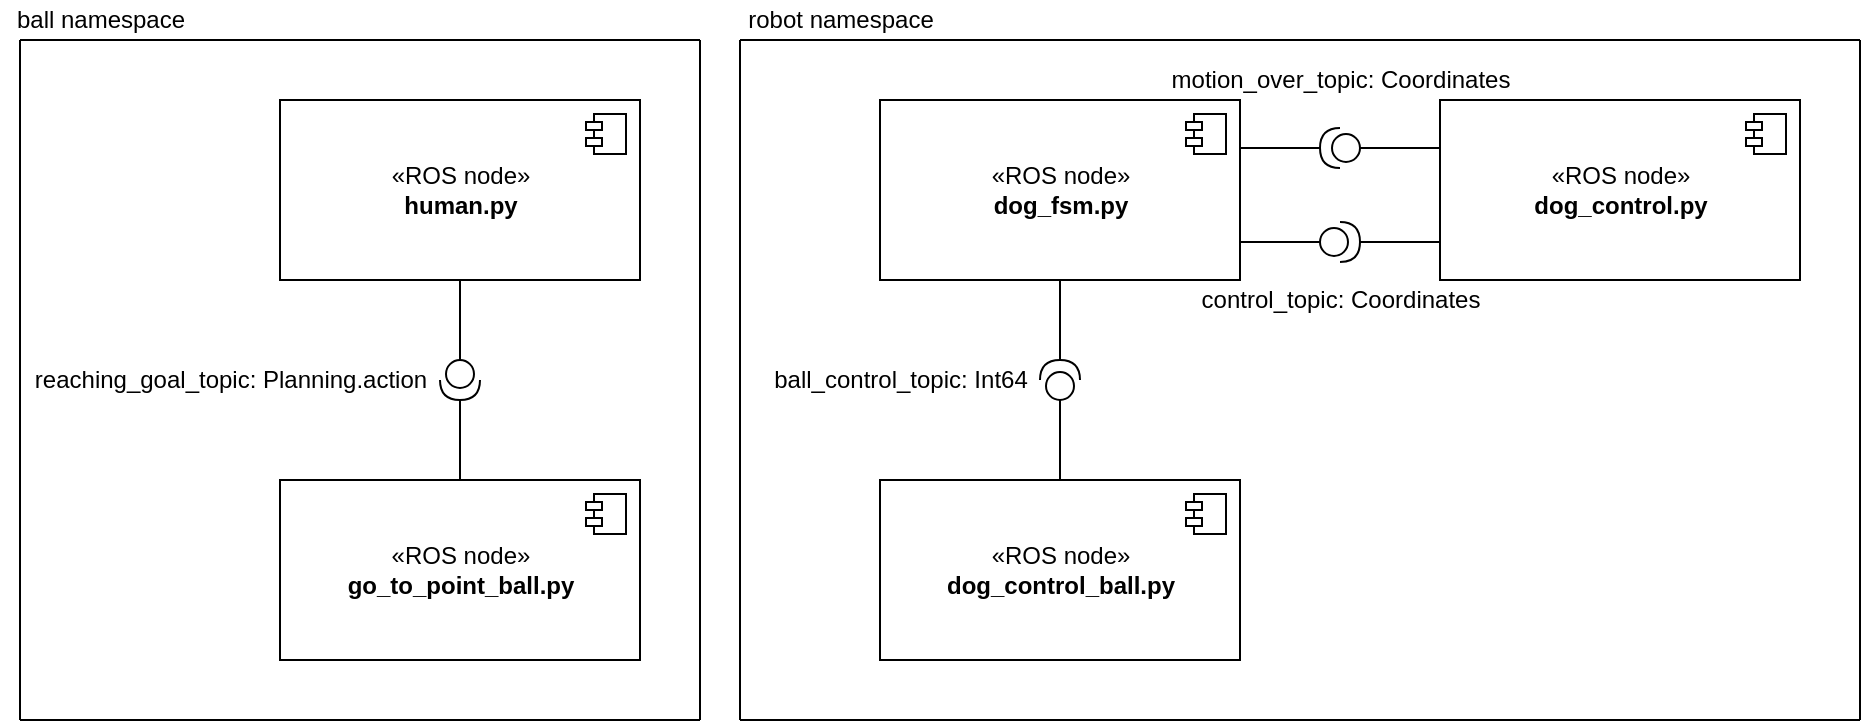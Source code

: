 <mxfile version="14.1.1" type="device"><diagram name="Page-1" id="929967ad-93f9-6ef4-fab6-5d389245f69c"><mxGraphModel dx="1022" dy="475" grid="1" gridSize="10" guides="1" tooltips="1" connect="1" arrows="1" fold="1" page="1" pageScale="1.5" pageWidth="1169" pageHeight="826" background="none" math="0" shadow="0"><root><mxCell id="0" style=";html=1;"/><mxCell id="1" style=";html=1;" parent="0"/><mxCell id="u4Q-Aoqh4xQkBzfOhJR--3" value="«ROS node»&lt;br&gt;&lt;b&gt;human.py&lt;/b&gt;" style="html=1;dropTarget=0;" parent="1" vertex="1"><mxGeometry x="170" y="100" width="180" height="90" as="geometry"/></mxCell><mxCell id="u4Q-Aoqh4xQkBzfOhJR--4" value="" style="shape=module;jettyWidth=8;jettyHeight=4;" parent="u4Q-Aoqh4xQkBzfOhJR--3" vertex="1"><mxGeometry x="1" width="20" height="20" relative="1" as="geometry"><mxPoint x="-27" y="7" as="offset"/></mxGeometry></mxCell><mxCell id="u4Q-Aoqh4xQkBzfOhJR--7" value="«ROS node»&lt;br&gt;&lt;b&gt;dog_fsm.py&lt;/b&gt;" style="html=1;dropTarget=0;" parent="1" vertex="1"><mxGeometry x="470" y="100" width="180" height="90" as="geometry"/></mxCell><mxCell id="u4Q-Aoqh4xQkBzfOhJR--8" value="" style="shape=module;jettyWidth=8;jettyHeight=4;" parent="u4Q-Aoqh4xQkBzfOhJR--7" vertex="1"><mxGeometry x="1" width="20" height="20" relative="1" as="geometry"><mxPoint x="-27" y="7" as="offset"/></mxGeometry></mxCell><mxCell id="u4Q-Aoqh4xQkBzfOhJR--9" value="«ROS node»&lt;br&gt;&lt;b&gt;dog_control.py&lt;/b&gt;" style="html=1;dropTarget=0;" parent="1" vertex="1"><mxGeometry x="750" y="100" width="180" height="90" as="geometry"/></mxCell><mxCell id="u4Q-Aoqh4xQkBzfOhJR--10" value="" style="shape=module;jettyWidth=8;jettyHeight=4;" parent="u4Q-Aoqh4xQkBzfOhJR--9" vertex="1"><mxGeometry x="1" width="20" height="20" relative="1" as="geometry"><mxPoint x="-27" y="7" as="offset"/></mxGeometry></mxCell><mxCell id="u4Q-Aoqh4xQkBzfOhJR--17" value="" style="shape=providedRequiredInterface;html=1;verticalLabelPosition=bottom;direction=south;" parent="1" vertex="1"><mxGeometry x="250" y="230" width="20" height="20" as="geometry"/></mxCell><mxCell id="u4Q-Aoqh4xQkBzfOhJR--20" value="" style="line;strokeWidth=1;fillColor=none;align=left;verticalAlign=middle;spacingTop=-1;spacingLeft=3;spacingRight=3;rotatable=0;labelPosition=right;points=[];portConstraint=eastwest;direction=south;" parent="1" vertex="1"><mxGeometry x="256" y="250" width="8" height="40" as="geometry"/></mxCell><mxCell id="u4Q-Aoqh4xQkBzfOhJR--25" value="reaching_goal_topic: Planning.action" style="text;html=1;align=center;verticalAlign=middle;resizable=0;points=[];autosize=1;" parent="1" vertex="1"><mxGeometry x="40" y="230" width="210" height="20" as="geometry"/></mxCell><mxCell id="u4Q-Aoqh4xQkBzfOhJR--26" value="control_topic: Coordinates" style="text;html=1;align=center;verticalAlign=middle;resizable=0;points=[];autosize=1;" parent="1" vertex="1"><mxGeometry x="625" y="190" width="150" height="20" as="geometry"/></mxCell><mxCell id="2MGHzoBcjqpFpk-KikV4-4" value="motion_over_topic: Coordinates" style="text;html=1;align=center;verticalAlign=middle;resizable=0;points=[];autosize=1;" parent="1" vertex="1"><mxGeometry x="610" y="80" width="180" height="20" as="geometry"/></mxCell><mxCell id="xkh4M2jthn0UpmuMeKKK-1" value="«ROS node»&lt;br&gt;&lt;b&gt;go_to_point_ball.py&lt;/b&gt;" style="html=1;dropTarget=0;" parent="1" vertex="1"><mxGeometry x="170" y="290" width="180" height="90" as="geometry"/></mxCell><mxCell id="xkh4M2jthn0UpmuMeKKK-2" value="" style="shape=module;jettyWidth=8;jettyHeight=4;" parent="xkh4M2jthn0UpmuMeKKK-1" vertex="1"><mxGeometry x="1" width="20" height="20" relative="1" as="geometry"><mxPoint x="-27" y="7" as="offset"/></mxGeometry></mxCell><mxCell id="xkh4M2jthn0UpmuMeKKK-3" value="«ROS node»&lt;br&gt;&lt;b&gt;dog_control_ball.py&lt;/b&gt;" style="html=1;dropTarget=0;" parent="1" vertex="1"><mxGeometry x="470" y="290" width="180" height="90" as="geometry"/></mxCell><mxCell id="xkh4M2jthn0UpmuMeKKK-4" value="" style="shape=module;jettyWidth=8;jettyHeight=4;" parent="xkh4M2jthn0UpmuMeKKK-3" vertex="1"><mxGeometry x="1" width="20" height="20" relative="1" as="geometry"><mxPoint x="-27" y="7" as="offset"/></mxGeometry></mxCell><mxCell id="xkh4M2jthn0UpmuMeKKK-6" value="" style="line;strokeWidth=1;fillColor=none;align=left;verticalAlign=middle;spacingTop=-1;spacingLeft=3;spacingRight=3;rotatable=0;labelPosition=right;points=[];portConstraint=eastwest;direction=south;" parent="1" vertex="1"><mxGeometry x="256" y="190" width="8" height="40" as="geometry"/></mxCell><mxCell id="xkh4M2jthn0UpmuMeKKK-8" value="" style="shape=providedRequiredInterface;html=1;verticalLabelPosition=bottom;direction=north;" parent="1" vertex="1"><mxGeometry x="550" y="230" width="20" height="20" as="geometry"/></mxCell><mxCell id="xkh4M2jthn0UpmuMeKKK-9" value="" style="line;strokeWidth=1;fillColor=none;align=left;verticalAlign=middle;spacingTop=-1;spacingLeft=3;spacingRight=3;rotatable=0;labelPosition=right;points=[];portConstraint=eastwest;direction=south;" parent="1" vertex="1"><mxGeometry x="556" y="250" width="8" height="40" as="geometry"/></mxCell><mxCell id="xkh4M2jthn0UpmuMeKKK-10" value="" style="line;strokeWidth=1;fillColor=none;align=left;verticalAlign=middle;spacingTop=-1;spacingLeft=3;spacingRight=3;rotatable=0;labelPosition=right;points=[];portConstraint=eastwest;direction=south;" parent="1" vertex="1"><mxGeometry x="556" y="190" width="8" height="40" as="geometry"/></mxCell><mxCell id="xkh4M2jthn0UpmuMeKKK-11" value="" style="line;strokeWidth=1;fillColor=none;align=left;verticalAlign=middle;spacingTop=-1;spacingLeft=3;spacingRight=3;rotatable=0;labelPosition=right;points=[];portConstraint=eastwest;direction=west;" parent="1" vertex="1"><mxGeometry x="650" y="120" width="40" height="8" as="geometry"/></mxCell><mxCell id="xkh4M2jthn0UpmuMeKKK-12" value="" style="line;strokeWidth=1;fillColor=none;align=left;verticalAlign=middle;spacingTop=-1;spacingLeft=3;spacingRight=3;rotatable=0;labelPosition=right;points=[];portConstraint=eastwest;direction=west;" parent="1" vertex="1"><mxGeometry x="710" y="120" width="40" height="8" as="geometry"/></mxCell><mxCell id="xkh4M2jthn0UpmuMeKKK-14" value="" style="shape=providedRequiredInterface;html=1;verticalLabelPosition=bottom;direction=east;" parent="1" vertex="1"><mxGeometry x="690" y="161" width="20" height="20" as="geometry"/></mxCell><mxCell id="xkh4M2jthn0UpmuMeKKK-16" value="" style="line;strokeWidth=1;fillColor=none;align=left;verticalAlign=middle;spacingTop=-1;spacingLeft=3;spacingRight=3;rotatable=0;labelPosition=right;points=[];portConstraint=eastwest;direction=west;" parent="1" vertex="1"><mxGeometry x="650" y="167" width="40" height="8" as="geometry"/></mxCell><mxCell id="xkh4M2jthn0UpmuMeKKK-17" value="" style="line;strokeWidth=1;fillColor=none;align=left;verticalAlign=middle;spacingTop=-1;spacingLeft=3;spacingRight=3;rotatable=0;labelPosition=right;points=[];portConstraint=eastwest;direction=west;" parent="1" vertex="1"><mxGeometry x="710" y="167" width="40" height="8" as="geometry"/></mxCell><mxCell id="xkh4M2jthn0UpmuMeKKK-19" value="" style="shape=providedRequiredInterface;html=1;verticalLabelPosition=bottom;direction=west;" parent="1" vertex="1"><mxGeometry x="690" y="114" width="20" height="20" as="geometry"/></mxCell><mxCell id="xkh4M2jthn0UpmuMeKKK-20" value="ball_control_topic: Int64" style="text;html=1;align=center;verticalAlign=middle;resizable=0;points=[];autosize=1;" parent="1" vertex="1"><mxGeometry x="410" y="230" width="140" height="20" as="geometry"/></mxCell><mxCell id="xkh4M2jthn0UpmuMeKKK-23" value="" style="endArrow=none;html=1;" parent="1" edge="1"><mxGeometry width="50" height="50" relative="1" as="geometry"><mxPoint x="40" y="410" as="sourcePoint"/><mxPoint x="40" y="70" as="targetPoint"/></mxGeometry></mxCell><mxCell id="xkh4M2jthn0UpmuMeKKK-24" value="" style="endArrow=none;html=1;" parent="1" edge="1"><mxGeometry width="50" height="50" relative="1" as="geometry"><mxPoint x="380" y="410" as="sourcePoint"/><mxPoint x="380" y="70" as="targetPoint"/></mxGeometry></mxCell><mxCell id="xkh4M2jthn0UpmuMeKKK-25" value="" style="endArrow=none;html=1;" parent="1" edge="1"><mxGeometry width="50" height="50" relative="1" as="geometry"><mxPoint x="380" y="410" as="sourcePoint"/><mxPoint x="40" y="410" as="targetPoint"/></mxGeometry></mxCell><mxCell id="xkh4M2jthn0UpmuMeKKK-26" value="" style="endArrow=none;html=1;" parent="1" edge="1"><mxGeometry width="50" height="50" relative="1" as="geometry"><mxPoint x="380" y="70" as="sourcePoint"/><mxPoint x="40" y="70" as="targetPoint"/></mxGeometry></mxCell><mxCell id="xkh4M2jthn0UpmuMeKKK-27" value="" style="endArrow=none;html=1;" parent="1" edge="1"><mxGeometry width="50" height="50" relative="1" as="geometry"><mxPoint x="960" y="410" as="sourcePoint"/><mxPoint x="400" y="410" as="targetPoint"/></mxGeometry></mxCell><mxCell id="xkh4M2jthn0UpmuMeKKK-28" value="" style="endArrow=none;html=1;" parent="1" edge="1"><mxGeometry width="50" height="50" relative="1" as="geometry"><mxPoint x="960" y="70" as="sourcePoint"/><mxPoint x="400" y="70" as="targetPoint"/></mxGeometry></mxCell><mxCell id="xkh4M2jthn0UpmuMeKKK-29" value="" style="endArrow=none;html=1;" parent="1" edge="1"><mxGeometry width="50" height="50" relative="1" as="geometry"><mxPoint x="400" y="410" as="sourcePoint"/><mxPoint x="400" y="70" as="targetPoint"/></mxGeometry></mxCell><mxCell id="xkh4M2jthn0UpmuMeKKK-30" value="" style="endArrow=none;html=1;" parent="1" edge="1"><mxGeometry width="50" height="50" relative="1" as="geometry"><mxPoint x="960" y="410" as="sourcePoint"/><mxPoint x="960" y="70" as="targetPoint"/></mxGeometry></mxCell><mxCell id="xkh4M2jthn0UpmuMeKKK-31" value="ball namespace" style="text;html=1;align=center;verticalAlign=middle;resizable=0;points=[];autosize=1;" parent="1" vertex="1"><mxGeometry x="30" y="50" width="100" height="20" as="geometry"/></mxCell><mxCell id="xkh4M2jthn0UpmuMeKKK-32" value="robot namespace" style="text;html=1;align=center;verticalAlign=middle;resizable=0;points=[];autosize=1;" parent="1" vertex="1"><mxGeometry x="395" y="50" width="110" height="20" as="geometry"/></mxCell></root></mxGraphModel></diagram></mxfile>